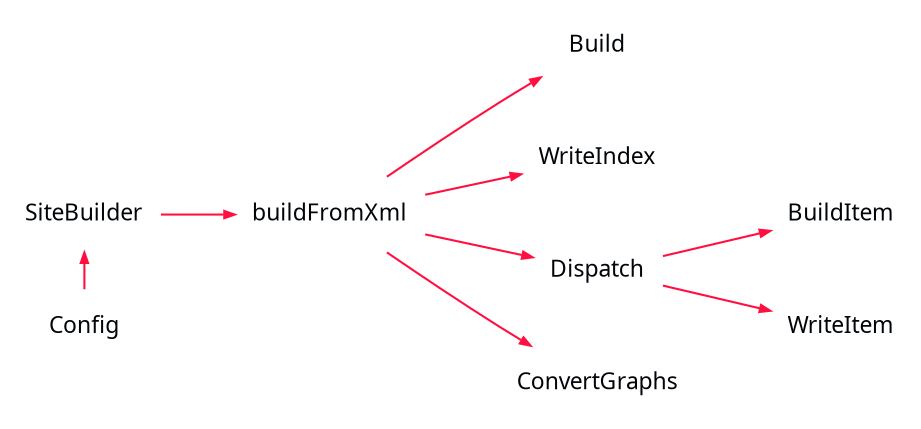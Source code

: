 
digraph {
     bgcolor = none;
     rankdir = "LR";
     node [
         shape     = none
         fontname  = "Segoe UI"
         fontcolor = "#010509FF"
         fontsize  = "11"
     ]
     edge [
         arrowsize = "0.5"
         color     = "#FF1040FF"
     ]
     SiteBuilder->Config[dir=back];

     {rank=same Config SiteBuilder}

     SiteBuilder->buildFromXml
     buildFromXml->Build
     buildFromXml->WriteIndex
     buildFromXml->Dispatch
     buildFromXml->ConvertGraphs
     Dispatch->BuildItem
     Dispatch->WriteItem
}
